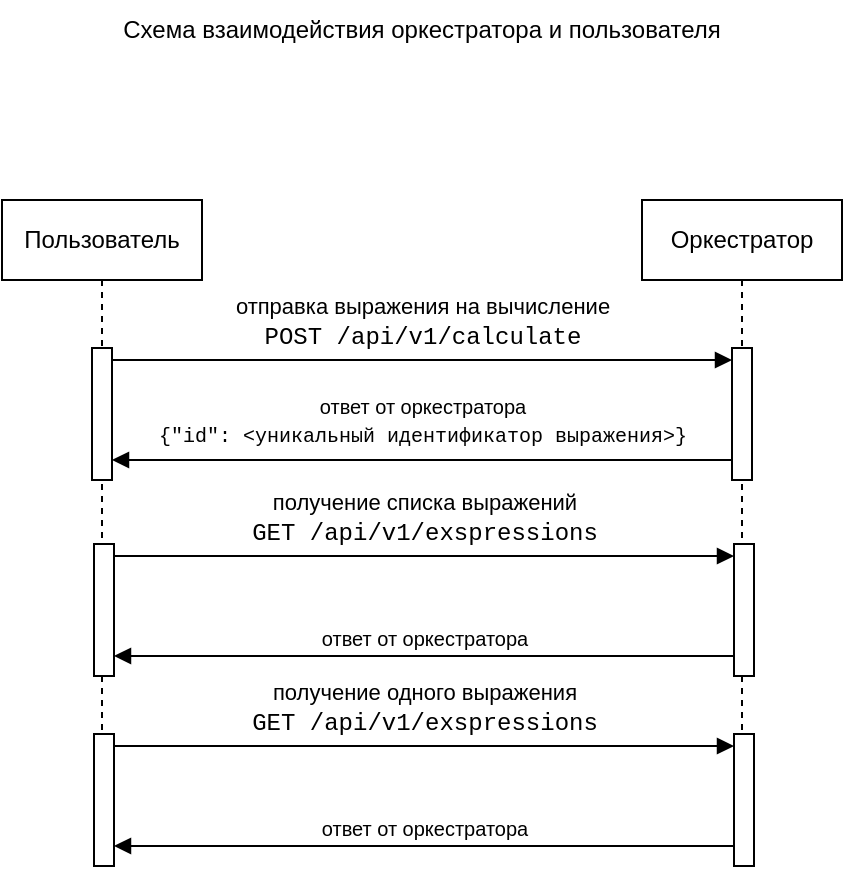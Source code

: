 <mxfile version="24.7.17">
  <diagram name="Page-1" id="2YBvvXClWsGukQMizWep">
    <mxGraphModel dx="1480" dy="1029" grid="1" gridSize="10" guides="1" tooltips="1" connect="1" arrows="1" fold="1" page="1" pageScale="1" pageWidth="850" pageHeight="1100" math="0" shadow="0">
      <root>
        <mxCell id="0" />
        <mxCell id="1" parent="0" />
        <mxCell id="aM9ryv3xv72pqoxQDRHE-1" value="Пользователь" style="shape=umlLifeline;perimeter=lifelinePerimeter;whiteSpace=wrap;html=1;container=0;dropTarget=0;collapsible=0;recursiveResize=0;outlineConnect=0;portConstraint=eastwest;newEdgeStyle={&quot;edgeStyle&quot;:&quot;elbowEdgeStyle&quot;,&quot;elbow&quot;:&quot;vertical&quot;,&quot;curved&quot;:0,&quot;rounded&quot;:0};" parent="1" vertex="1">
          <mxGeometry x="215" y="160" width="100" height="300" as="geometry" />
        </mxCell>
        <mxCell id="Yv3p3Jwk4be05olFa2Mg-4" value="" style="html=1;points=[];perimeter=orthogonalPerimeter;outlineConnect=0;targetShapes=umlLifeline;portConstraint=eastwest;newEdgeStyle={&quot;edgeStyle&quot;:&quot;elbowEdgeStyle&quot;,&quot;elbow&quot;:&quot;vertical&quot;,&quot;curved&quot;:0,&quot;rounded&quot;:0};" vertex="1" parent="aM9ryv3xv72pqoxQDRHE-1">
          <mxGeometry x="45" y="74" width="10" height="66" as="geometry" />
        </mxCell>
        <mxCell id="aM9ryv3xv72pqoxQDRHE-5" value="Оркестратор" style="shape=umlLifeline;perimeter=lifelinePerimeter;whiteSpace=wrap;html=1;container=0;dropTarget=0;collapsible=0;recursiveResize=0;outlineConnect=0;portConstraint=eastwest;newEdgeStyle={&quot;edgeStyle&quot;:&quot;elbowEdgeStyle&quot;,&quot;elbow&quot;:&quot;vertical&quot;,&quot;curved&quot;:0,&quot;rounded&quot;:0};" parent="1" vertex="1">
          <mxGeometry x="535" y="160" width="100" height="300" as="geometry" />
        </mxCell>
        <mxCell id="aM9ryv3xv72pqoxQDRHE-7" value="отправка выражения на вычисление&lt;div&gt;&lt;div style=&quot;font-family: Menlo, Monaco, &amp;quot;Courier New&amp;quot;, monospace; font-size: 12px; line-height: 18px; white-space-collapse: preserve;&quot;&gt;POST /api/v1/calculate&lt;/div&gt;&lt;/div&gt;" style="html=1;verticalAlign=bottom;endArrow=block;edgeStyle=elbowEdgeStyle;elbow=vertical;curved=0;rounded=0;" parent="1" edge="1">
          <mxGeometry relative="1" as="geometry">
            <mxPoint x="270" y="240" as="sourcePoint" />
            <Array as="points">
              <mxPoint x="355" y="240" />
            </Array>
            <mxPoint x="580" y="240" as="targetPoint" />
            <mxPoint as="offset" />
          </mxGeometry>
        </mxCell>
        <mxCell id="Yv3p3Jwk4be05olFa2Mg-3" value="&lt;font style=&quot;font-size: 10px;&quot;&gt;ответ от оркестратора&lt;/font&gt;&lt;div style=&quot;font-size: 10px;&quot;&gt;&lt;div style=&quot;font-family: Menlo, Monaco, &amp;quot;Courier New&amp;quot;, monospace; line-height: 18px; white-space-collapse: preserve;&quot;&gt;&lt;div style=&quot;&quot;&gt;&lt;font style=&quot;font-size: 10px;&quot;&gt;{&quot;id&quot;: &amp;lt;уникальный идентификатор выражения&amp;gt;}&lt;/font&gt;&lt;/div&gt;&lt;/div&gt;&lt;/div&gt;" style="html=1;verticalAlign=bottom;endArrow=block;edgeStyle=elbowEdgeStyle;elbow=vertical;curved=0;rounded=0;" edge="1" parent="1">
          <mxGeometry relative="1" as="geometry">
            <mxPoint x="580" y="290" as="sourcePoint" />
            <Array as="points">
              <mxPoint x="345.5" y="290" />
            </Array>
            <mxPoint x="270" y="290" as="targetPoint" />
            <mxPoint as="offset" />
          </mxGeometry>
        </mxCell>
        <mxCell id="Yv3p3Jwk4be05olFa2Mg-6" value="" style="html=1;points=[];perimeter=orthogonalPerimeter;outlineConnect=0;targetShapes=umlLifeline;portConstraint=eastwest;newEdgeStyle={&quot;edgeStyle&quot;:&quot;elbowEdgeStyle&quot;,&quot;elbow&quot;:&quot;vertical&quot;,&quot;curved&quot;:0,&quot;rounded&quot;:0};" vertex="1" parent="1">
          <mxGeometry x="261" y="332" width="10" height="66" as="geometry" />
        </mxCell>
        <mxCell id="Yv3p3Jwk4be05olFa2Mg-7" value="" style="html=1;points=[];perimeter=orthogonalPerimeter;outlineConnect=0;targetShapes=umlLifeline;portConstraint=eastwest;newEdgeStyle={&quot;edgeStyle&quot;:&quot;elbowEdgeStyle&quot;,&quot;elbow&quot;:&quot;vertical&quot;,&quot;curved&quot;:0,&quot;rounded&quot;:0};" vertex="1" parent="1">
          <mxGeometry x="581" y="332" width="10" height="66" as="geometry" />
        </mxCell>
        <mxCell id="Yv3p3Jwk4be05olFa2Mg-8" value="получение списка выражений&lt;div&gt;&lt;div style=&quot;font-family: Menlo, Monaco, &amp;quot;Courier New&amp;quot;, monospace; font-size: 12px; line-height: 18px; white-space-collapse: preserve;&quot;&gt;GET /api/v1/exspressions&lt;/div&gt;&lt;/div&gt;" style="html=1;verticalAlign=bottom;endArrow=block;edgeStyle=elbowEdgeStyle;elbow=vertical;curved=0;rounded=0;" edge="1" parent="1">
          <mxGeometry relative="1" as="geometry">
            <mxPoint x="271" y="338" as="sourcePoint" />
            <Array as="points">
              <mxPoint x="356" y="338" />
            </Array>
            <mxPoint x="581" y="338" as="targetPoint" />
            <mxPoint as="offset" />
          </mxGeometry>
        </mxCell>
        <mxCell id="Yv3p3Jwk4be05olFa2Mg-9" value="&lt;font style=&quot;font-size: 10px;&quot;&gt;ответ от оркестратора&lt;/font&gt;" style="html=1;verticalAlign=bottom;endArrow=block;edgeStyle=elbowEdgeStyle;elbow=vertical;curved=0;rounded=0;" edge="1" parent="1">
          <mxGeometry relative="1" as="geometry">
            <mxPoint x="581" y="388" as="sourcePoint" />
            <Array as="points">
              <mxPoint x="346.5" y="388" />
            </Array>
            <mxPoint x="271" y="388" as="targetPoint" />
            <mxPoint as="offset" />
          </mxGeometry>
        </mxCell>
        <mxCell id="Yv3p3Jwk4be05olFa2Mg-10" value="" style="html=1;points=[];perimeter=orthogonalPerimeter;outlineConnect=0;targetShapes=umlLifeline;portConstraint=eastwest;newEdgeStyle={&quot;edgeStyle&quot;:&quot;elbowEdgeStyle&quot;,&quot;elbow&quot;:&quot;vertical&quot;,&quot;curved&quot;:0,&quot;rounded&quot;:0};" vertex="1" parent="1">
          <mxGeometry x="261" y="427" width="10" height="66" as="geometry" />
        </mxCell>
        <mxCell id="Yv3p3Jwk4be05olFa2Mg-11" value="" style="html=1;points=[];perimeter=orthogonalPerimeter;outlineConnect=0;targetShapes=umlLifeline;portConstraint=eastwest;newEdgeStyle={&quot;edgeStyle&quot;:&quot;elbowEdgeStyle&quot;,&quot;elbow&quot;:&quot;vertical&quot;,&quot;curved&quot;:0,&quot;rounded&quot;:0};" vertex="1" parent="1">
          <mxGeometry x="581" y="427" width="10" height="66" as="geometry" />
        </mxCell>
        <mxCell id="Yv3p3Jwk4be05olFa2Mg-12" value="получение одного выражения&lt;div&gt;&lt;div style=&quot;font-family: Menlo, Monaco, &amp;quot;Courier New&amp;quot;, monospace; font-size: 12px; line-height: 18px; white-space-collapse: preserve;&quot;&gt;GET /api/v1/exspressions&lt;/div&gt;&lt;/div&gt;" style="html=1;verticalAlign=bottom;endArrow=block;edgeStyle=elbowEdgeStyle;elbow=vertical;curved=0;rounded=0;" edge="1" parent="1">
          <mxGeometry relative="1" as="geometry">
            <mxPoint x="271" y="433" as="sourcePoint" />
            <Array as="points">
              <mxPoint x="356" y="433" />
            </Array>
            <mxPoint x="581" y="433" as="targetPoint" />
            <mxPoint as="offset" />
          </mxGeometry>
        </mxCell>
        <mxCell id="Yv3p3Jwk4be05olFa2Mg-13" value="&lt;font style=&quot;font-size: 10px;&quot;&gt;ответ от оркестратора&lt;/font&gt;" style="html=1;verticalAlign=bottom;endArrow=block;edgeStyle=elbowEdgeStyle;elbow=vertical;curved=0;rounded=0;" edge="1" parent="1">
          <mxGeometry relative="1" as="geometry">
            <mxPoint x="581" y="483" as="sourcePoint" />
            <Array as="points">
              <mxPoint x="346.5" y="483" />
            </Array>
            <mxPoint x="271" y="483" as="targetPoint" />
            <mxPoint as="offset" />
          </mxGeometry>
        </mxCell>
        <mxCell id="Yv3p3Jwk4be05olFa2Mg-5" value="" style="html=1;points=[];perimeter=orthogonalPerimeter;outlineConnect=0;targetShapes=umlLifeline;portConstraint=eastwest;newEdgeStyle={&quot;edgeStyle&quot;:&quot;elbowEdgeStyle&quot;,&quot;elbow&quot;:&quot;vertical&quot;,&quot;curved&quot;:0,&quot;rounded&quot;:0};" vertex="1" parent="1">
          <mxGeometry x="580" y="234" width="10" height="66" as="geometry" />
        </mxCell>
        <mxCell id="Yv3p3Jwk4be05olFa2Mg-20" value="Схема взаимодействия оркестратора и пользователя" style="text;html=1;align=center;verticalAlign=middle;whiteSpace=wrap;rounded=0;" vertex="1" parent="1">
          <mxGeometry x="230" y="60" width="390" height="30" as="geometry" />
        </mxCell>
      </root>
    </mxGraphModel>
  </diagram>
</mxfile>
